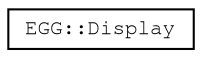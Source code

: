 digraph "Graphical Class Hierarchy"
{
 // LATEX_PDF_SIZE
  edge [fontname="FreeMono",fontsize="10",labelfontname="FreeMono",labelfontsize="10"];
  node [fontname="FreeMono",fontsize="10",shape=record];
  rankdir="LR";
  Node0 [label="EGG::Display",height=0.2,width=0.4,color="black", fillcolor="white", style="filled",URL="$class_e_g_g_1_1_display.html",tooltip=" "];
}
